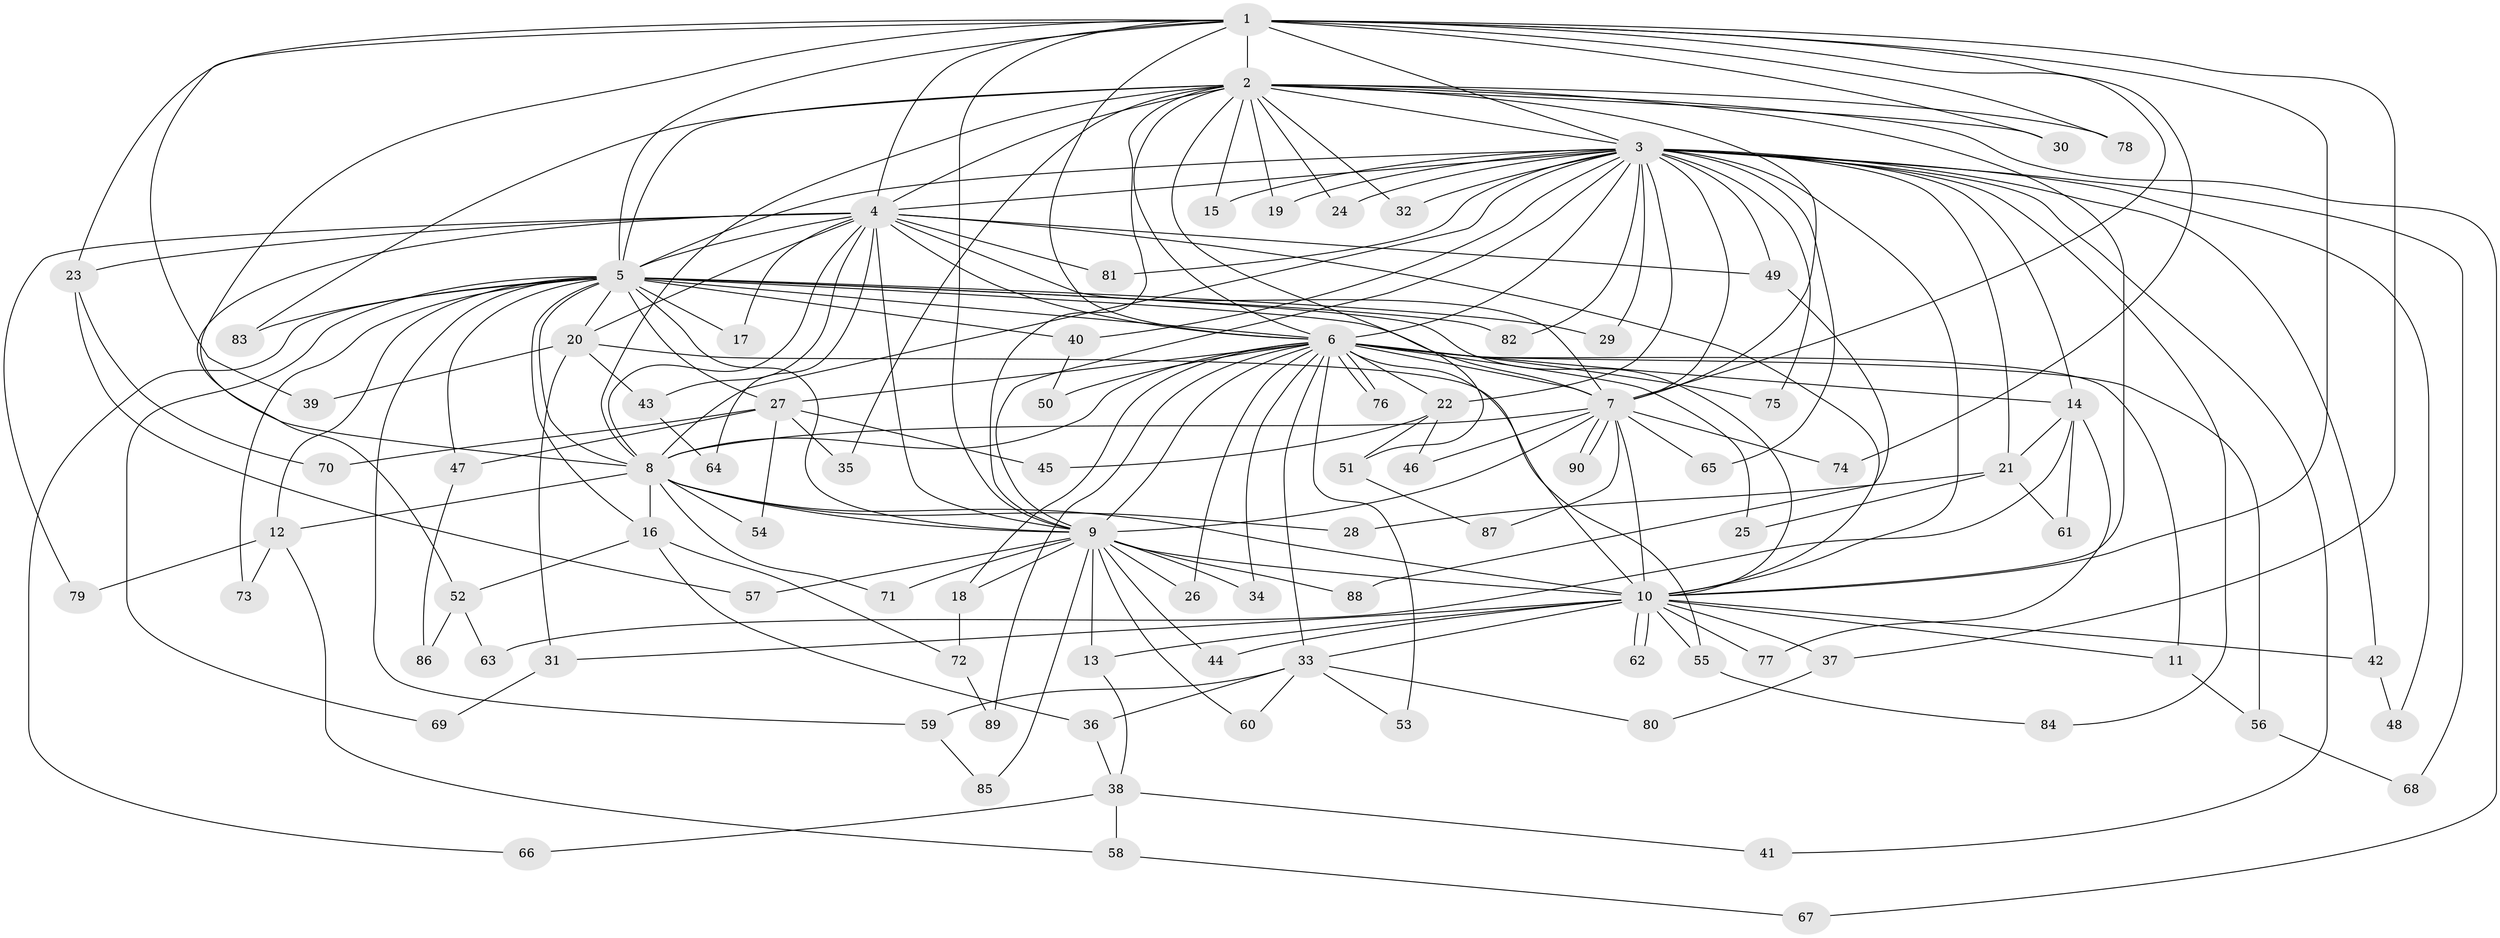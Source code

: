 // Generated by graph-tools (version 1.1) at 2025/01/03/09/25 03:01:33]
// undirected, 90 vertices, 205 edges
graph export_dot {
graph [start="1"]
  node [color=gray90,style=filled];
  1;
  2;
  3;
  4;
  5;
  6;
  7;
  8;
  9;
  10;
  11;
  12;
  13;
  14;
  15;
  16;
  17;
  18;
  19;
  20;
  21;
  22;
  23;
  24;
  25;
  26;
  27;
  28;
  29;
  30;
  31;
  32;
  33;
  34;
  35;
  36;
  37;
  38;
  39;
  40;
  41;
  42;
  43;
  44;
  45;
  46;
  47;
  48;
  49;
  50;
  51;
  52;
  53;
  54;
  55;
  56;
  57;
  58;
  59;
  60;
  61;
  62;
  63;
  64;
  65;
  66;
  67;
  68;
  69;
  70;
  71;
  72;
  73;
  74;
  75;
  76;
  77;
  78;
  79;
  80;
  81;
  82;
  83;
  84;
  85;
  86;
  87;
  88;
  89;
  90;
  1 -- 2;
  1 -- 3;
  1 -- 4;
  1 -- 5;
  1 -- 6;
  1 -- 7;
  1 -- 8;
  1 -- 9;
  1 -- 10;
  1 -- 23;
  1 -- 30;
  1 -- 37;
  1 -- 39;
  1 -- 74;
  1 -- 78;
  2 -- 3;
  2 -- 4;
  2 -- 5;
  2 -- 6;
  2 -- 7;
  2 -- 8;
  2 -- 9;
  2 -- 10;
  2 -- 15;
  2 -- 19;
  2 -- 24;
  2 -- 30;
  2 -- 32;
  2 -- 35;
  2 -- 51;
  2 -- 67;
  2 -- 78;
  2 -- 83;
  3 -- 4;
  3 -- 5;
  3 -- 6;
  3 -- 7;
  3 -- 8;
  3 -- 9;
  3 -- 10;
  3 -- 14;
  3 -- 15;
  3 -- 19;
  3 -- 21;
  3 -- 22;
  3 -- 24;
  3 -- 29;
  3 -- 32;
  3 -- 40;
  3 -- 41;
  3 -- 42;
  3 -- 48;
  3 -- 49;
  3 -- 65;
  3 -- 68;
  3 -- 75;
  3 -- 81;
  3 -- 82;
  3 -- 84;
  4 -- 5;
  4 -- 6;
  4 -- 7;
  4 -- 8;
  4 -- 9;
  4 -- 10;
  4 -- 17;
  4 -- 20;
  4 -- 23;
  4 -- 43;
  4 -- 49;
  4 -- 52;
  4 -- 64;
  4 -- 79;
  4 -- 81;
  5 -- 6;
  5 -- 7;
  5 -- 8;
  5 -- 9;
  5 -- 10;
  5 -- 12;
  5 -- 16;
  5 -- 17;
  5 -- 20;
  5 -- 27;
  5 -- 29;
  5 -- 40;
  5 -- 47;
  5 -- 59;
  5 -- 66;
  5 -- 69;
  5 -- 73;
  5 -- 82;
  5 -- 83;
  6 -- 7;
  6 -- 8;
  6 -- 9;
  6 -- 10;
  6 -- 11;
  6 -- 14;
  6 -- 18;
  6 -- 22;
  6 -- 25;
  6 -- 26;
  6 -- 27;
  6 -- 33;
  6 -- 34;
  6 -- 50;
  6 -- 53;
  6 -- 56;
  6 -- 75;
  6 -- 76;
  6 -- 76;
  6 -- 89;
  7 -- 8;
  7 -- 9;
  7 -- 10;
  7 -- 46;
  7 -- 65;
  7 -- 74;
  7 -- 87;
  7 -- 90;
  7 -- 90;
  8 -- 9;
  8 -- 10;
  8 -- 12;
  8 -- 16;
  8 -- 28;
  8 -- 54;
  8 -- 71;
  9 -- 10;
  9 -- 13;
  9 -- 18;
  9 -- 26;
  9 -- 34;
  9 -- 44;
  9 -- 57;
  9 -- 60;
  9 -- 71;
  9 -- 85;
  9 -- 88;
  10 -- 11;
  10 -- 13;
  10 -- 31;
  10 -- 33;
  10 -- 37;
  10 -- 42;
  10 -- 44;
  10 -- 55;
  10 -- 62;
  10 -- 62;
  10 -- 77;
  11 -- 56;
  12 -- 58;
  12 -- 73;
  12 -- 79;
  13 -- 38;
  14 -- 21;
  14 -- 61;
  14 -- 63;
  14 -- 77;
  16 -- 36;
  16 -- 52;
  16 -- 72;
  18 -- 72;
  20 -- 31;
  20 -- 39;
  20 -- 43;
  20 -- 55;
  21 -- 25;
  21 -- 28;
  21 -- 61;
  22 -- 45;
  22 -- 46;
  22 -- 51;
  23 -- 57;
  23 -- 70;
  27 -- 35;
  27 -- 45;
  27 -- 47;
  27 -- 54;
  27 -- 70;
  31 -- 69;
  33 -- 36;
  33 -- 53;
  33 -- 59;
  33 -- 60;
  33 -- 80;
  36 -- 38;
  37 -- 80;
  38 -- 41;
  38 -- 58;
  38 -- 66;
  40 -- 50;
  42 -- 48;
  43 -- 64;
  47 -- 86;
  49 -- 88;
  51 -- 87;
  52 -- 63;
  52 -- 86;
  55 -- 84;
  56 -- 68;
  58 -- 67;
  59 -- 85;
  72 -- 89;
}
